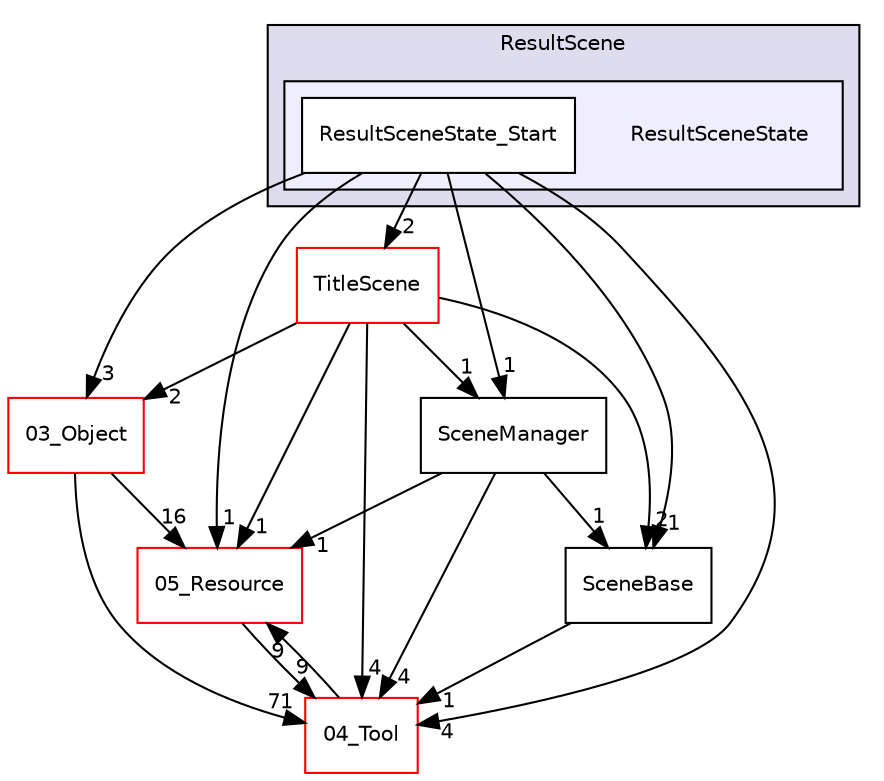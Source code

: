 digraph "C:/HAL/PG関係/03_作成プログラム/03_HAL授業/就職作品/Project/source/02_Scene/Scenes/ResultScene/ResultSceneState" {
  compound=true
  node [ fontsize="10", fontname="Helvetica"];
  edge [ labelfontsize="10", labelfontname="Helvetica"];
  subgraph clusterdir_fcc7b218d9d8ca409c7241ec48dfa56a {
    graph [ bgcolor="#ddddee", pencolor="black", label="ResultScene" fontname="Helvetica", fontsize="10", URL="dir_fcc7b218d9d8ca409c7241ec48dfa56a.html"]
  subgraph clusterdir_58e1f0c3a2abc4668510ca7879e3c5ad {
    graph [ bgcolor="#eeeeff", pencolor="black", label="" URL="dir_58e1f0c3a2abc4668510ca7879e3c5ad.html"];
    dir_58e1f0c3a2abc4668510ca7879e3c5ad [shape=plaintext label="ResultSceneState"];
    dir_91cc4e848f011d5448b970bea7dcf70a [shape=box label="ResultSceneState_Start" color="black" fillcolor="white" style="filled" URL="dir_91cc4e848f011d5448b970bea7dcf70a.html"];
  }
  }
  dir_b0e70bc53ec7a5495699a9078a4a2f93 [shape=box label="03_Object" fillcolor="white" style="filled" color="red" URL="dir_b0e70bc53ec7a5495699a9078a4a2f93.html"];
  dir_6e58c436369e4a795ef16d3c489c4702 [shape=box label="05_Resource" fillcolor="white" style="filled" color="red" URL="dir_6e58c436369e4a795ef16d3c489c4702.html"];
  dir_8aa962ecbf640e466ad96d63abe85453 [shape=box label="SceneManager" URL="dir_8aa962ecbf640e466ad96d63abe85453.html"];
  dir_52c15355715f8ee7c129bc35f8484780 [shape=box label="TitleScene" fillcolor="white" style="filled" color="red" URL="dir_52c15355715f8ee7c129bc35f8484780.html"];
  dir_48bb4aacea20c6a8378e1408d864b090 [shape=box label="04_Tool" fillcolor="white" style="filled" color="red" URL="dir_48bb4aacea20c6a8378e1408d864b090.html"];
  dir_b3919f6d615a3952fcf5dafaeefedb63 [shape=box label="SceneBase" URL="dir_b3919f6d615a3952fcf5dafaeefedb63.html"];
  dir_b0e70bc53ec7a5495699a9078a4a2f93->dir_6e58c436369e4a795ef16d3c489c4702 [headlabel="16", labeldistance=1.5 headhref="dir_000027_000158.html"];
  dir_b0e70bc53ec7a5495699a9078a4a2f93->dir_48bb4aacea20c6a8378e1408d864b090 [headlabel="71", labeldistance=1.5 headhref="dir_000027_000080.html"];
  dir_6e58c436369e4a795ef16d3c489c4702->dir_48bb4aacea20c6a8378e1408d864b090 [headlabel="9", labeldistance=1.5 headhref="dir_000158_000080.html"];
  dir_91cc4e848f011d5448b970bea7dcf70a->dir_b0e70bc53ec7a5495699a9078a4a2f93 [headlabel="3", labeldistance=1.5 headhref="dir_000019_000027.html"];
  dir_91cc4e848f011d5448b970bea7dcf70a->dir_6e58c436369e4a795ef16d3c489c4702 [headlabel="1", labeldistance=1.5 headhref="dir_000019_000158.html"];
  dir_91cc4e848f011d5448b970bea7dcf70a->dir_8aa962ecbf640e466ad96d63abe85453 [headlabel="1", labeldistance=1.5 headhref="dir_000019_000012.html"];
  dir_91cc4e848f011d5448b970bea7dcf70a->dir_52c15355715f8ee7c129bc35f8484780 [headlabel="2", labeldistance=1.5 headhref="dir_000019_000020.html"];
  dir_91cc4e848f011d5448b970bea7dcf70a->dir_48bb4aacea20c6a8378e1408d864b090 [headlabel="4", labeldistance=1.5 headhref="dir_000019_000080.html"];
  dir_91cc4e848f011d5448b970bea7dcf70a->dir_b3919f6d615a3952fcf5dafaeefedb63 [headlabel="1", labeldistance=1.5 headhref="dir_000019_000011.html"];
  dir_8aa962ecbf640e466ad96d63abe85453->dir_6e58c436369e4a795ef16d3c489c4702 [headlabel="1", labeldistance=1.5 headhref="dir_000012_000158.html"];
  dir_8aa962ecbf640e466ad96d63abe85453->dir_48bb4aacea20c6a8378e1408d864b090 [headlabel="4", labeldistance=1.5 headhref="dir_000012_000080.html"];
  dir_8aa962ecbf640e466ad96d63abe85453->dir_b3919f6d615a3952fcf5dafaeefedb63 [headlabel="1", labeldistance=1.5 headhref="dir_000012_000011.html"];
  dir_52c15355715f8ee7c129bc35f8484780->dir_b0e70bc53ec7a5495699a9078a4a2f93 [headlabel="2", labeldistance=1.5 headhref="dir_000020_000027.html"];
  dir_52c15355715f8ee7c129bc35f8484780->dir_6e58c436369e4a795ef16d3c489c4702 [headlabel="1", labeldistance=1.5 headhref="dir_000020_000158.html"];
  dir_52c15355715f8ee7c129bc35f8484780->dir_8aa962ecbf640e466ad96d63abe85453 [headlabel="1", labeldistance=1.5 headhref="dir_000020_000012.html"];
  dir_52c15355715f8ee7c129bc35f8484780->dir_48bb4aacea20c6a8378e1408d864b090 [headlabel="4", labeldistance=1.5 headhref="dir_000020_000080.html"];
  dir_52c15355715f8ee7c129bc35f8484780->dir_b3919f6d615a3952fcf5dafaeefedb63 [headlabel="2", labeldistance=1.5 headhref="dir_000020_000011.html"];
  dir_48bb4aacea20c6a8378e1408d864b090->dir_6e58c436369e4a795ef16d3c489c4702 [headlabel="9", labeldistance=1.5 headhref="dir_000080_000158.html"];
  dir_b3919f6d615a3952fcf5dafaeefedb63->dir_48bb4aacea20c6a8378e1408d864b090 [headlabel="1", labeldistance=1.5 headhref="dir_000011_000080.html"];
}
